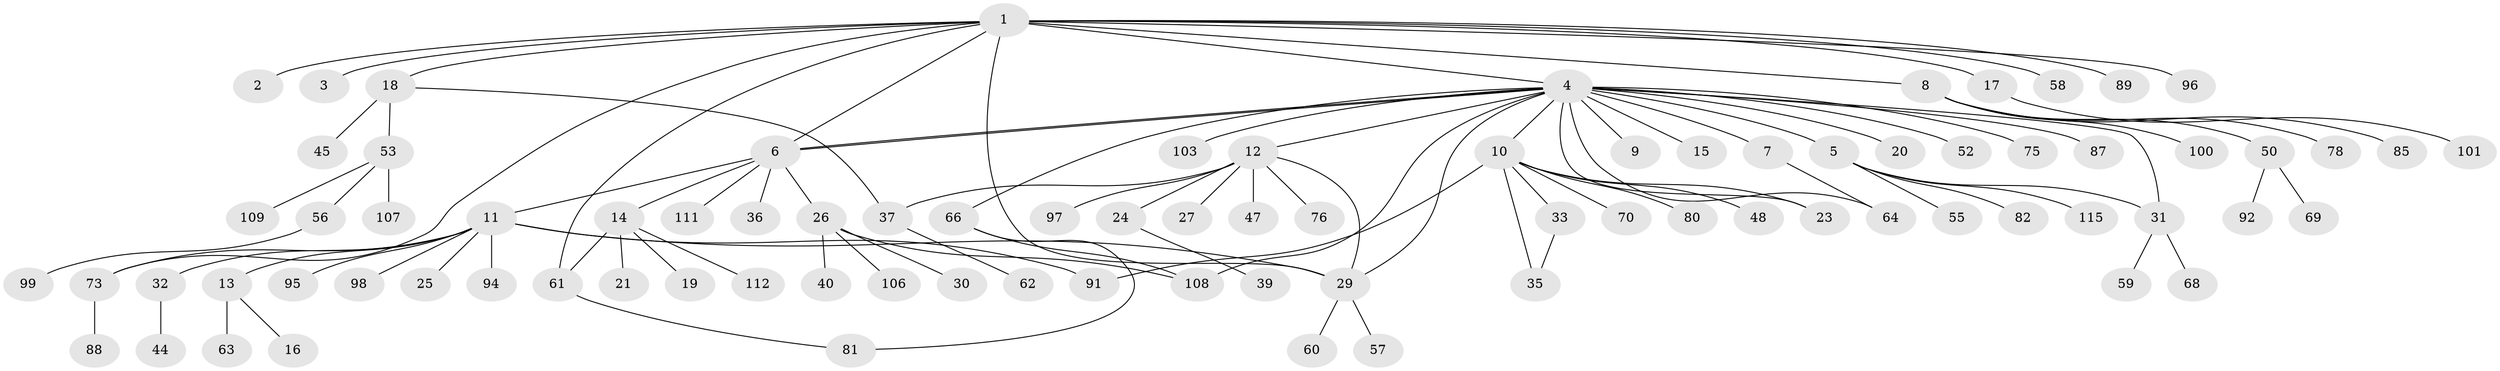 // Generated by graph-tools (version 1.1) at 2025/23/03/03/25 07:23:53]
// undirected, 86 vertices, 101 edges
graph export_dot {
graph [start="1"]
  node [color=gray90,style=filled];
  1 [super="+104"];
  2;
  3 [super="+22"];
  4 [super="+117"];
  5 [super="+110"];
  6 [super="+74"];
  7;
  8 [super="+41"];
  9;
  10 [super="+49"];
  11 [super="+51"];
  12 [super="+42"];
  13 [super="+72"];
  14 [super="+28"];
  15 [super="+114"];
  16 [super="+71"];
  17;
  18 [super="+34"];
  19;
  20;
  21;
  23 [super="+46"];
  24;
  25;
  26 [super="+43"];
  27 [super="+113"];
  29 [super="+54"];
  30;
  31 [super="+38"];
  32;
  33;
  35 [super="+102"];
  36 [super="+77"];
  37 [super="+84"];
  39 [super="+105"];
  40;
  44;
  45;
  47;
  48 [super="+83"];
  50 [super="+65"];
  52;
  53 [super="+93"];
  55;
  56;
  57;
  58;
  59;
  60;
  61 [super="+79"];
  62;
  63;
  64 [super="+86"];
  66 [super="+67"];
  68;
  69;
  70;
  73 [super="+116"];
  75;
  76;
  78;
  80;
  81 [super="+90"];
  82;
  85;
  87;
  88;
  89;
  91;
  92;
  94;
  95;
  96;
  97;
  98;
  99;
  100;
  101;
  103;
  106;
  107;
  108 [super="+118"];
  109;
  111;
  112;
  115;
  1 -- 2;
  1 -- 3;
  1 -- 4;
  1 -- 6;
  1 -- 8;
  1 -- 17;
  1 -- 18;
  1 -- 29;
  1 -- 58;
  1 -- 61;
  1 -- 89;
  1 -- 96;
  1 -- 73;
  4 -- 5;
  4 -- 6;
  4 -- 6;
  4 -- 7;
  4 -- 9;
  4 -- 10;
  4 -- 12;
  4 -- 15;
  4 -- 20;
  4 -- 29;
  4 -- 31;
  4 -- 52;
  4 -- 64;
  4 -- 66;
  4 -- 75;
  4 -- 87;
  4 -- 103;
  4 -- 108;
  4 -- 23;
  5 -- 55;
  5 -- 82;
  5 -- 115;
  5 -- 31;
  6 -- 11;
  6 -- 14;
  6 -- 26;
  6 -- 36;
  6 -- 111;
  7 -- 64;
  8 -- 50;
  8 -- 78;
  8 -- 85;
  8 -- 100;
  10 -- 23;
  10 -- 33;
  10 -- 48;
  10 -- 80;
  10 -- 91;
  10 -- 35;
  10 -- 70;
  11 -- 13;
  11 -- 25;
  11 -- 29;
  11 -- 32;
  11 -- 73;
  11 -- 91;
  11 -- 94;
  11 -- 95;
  11 -- 98;
  12 -- 24;
  12 -- 27;
  12 -- 47;
  12 -- 76;
  12 -- 97;
  12 -- 37;
  12 -- 29;
  13 -- 16;
  13 -- 63;
  14 -- 19;
  14 -- 21;
  14 -- 61;
  14 -- 112;
  17 -- 101;
  18 -- 45;
  18 -- 53;
  18 -- 37;
  24 -- 39;
  26 -- 30;
  26 -- 40;
  26 -- 108;
  26 -- 106;
  29 -- 57;
  29 -- 60;
  31 -- 68;
  31 -- 59;
  32 -- 44;
  33 -- 35;
  37 -- 62;
  50 -- 69;
  50 -- 92;
  53 -- 56;
  53 -- 109;
  53 -- 107;
  56 -- 99;
  61 -- 81;
  66 -- 81;
  66 -- 108;
  73 -- 88;
}
